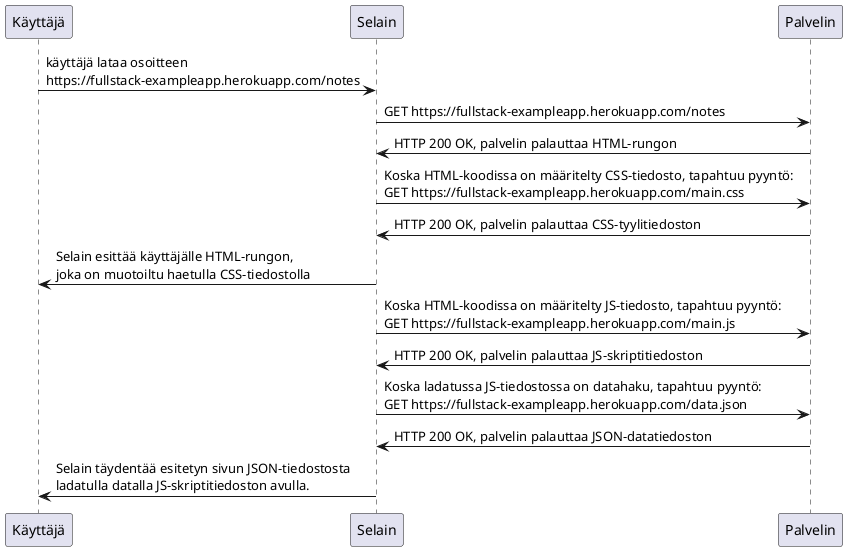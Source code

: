 @startuml
Käyttäjä -> Selain: käyttäjä lataa osoitteen\nhttps://fullstack-exampleapp.herokuapp.com/notes
Selain -> Palvelin: GET https://fullstack-exampleapp.herokuapp.com/notes
Palvelin -> Selain: HTTP 200 OK, palvelin palauttaa HTML-rungon
Selain -> Palvelin: Koska HTML-koodissa on määritelty CSS-tiedosto, tapahtuu pyyntö:\nGET https://fullstack-exampleapp.herokuapp.com/main.css
Palvelin -> Selain: HTTP 200 OK, palvelin palauttaa CSS-tyylitiedoston
Selain -> Käyttäjä: Selain esittää käyttäjälle HTML-rungon,\njoka on muotoiltu haetulla CSS-tiedostolla
Selain -> Palvelin: Koska HTML-koodissa on määritelty JS-tiedosto, tapahtuu pyyntö:\nGET https://fullstack-exampleapp.herokuapp.com/main.js
Palvelin -> Selain: HTTP 200 OK, palvelin palauttaa JS-skriptitiedoston
Selain -> Palvelin: Koska ladatussa JS-tiedostossa on datahaku, tapahtuu pyyntö:\nGET https://fullstack-exampleapp.herokuapp.com/data.json
Palvelin -> Selain: HTTP 200 OK, palvelin palauttaa JSON-datatiedoston
Selain -> Käyttäjä: Selain täydentää esitetyn sivun JSON-tiedostosta\nladatulla datalla JS-skriptitiedoston avulla.
@enduml